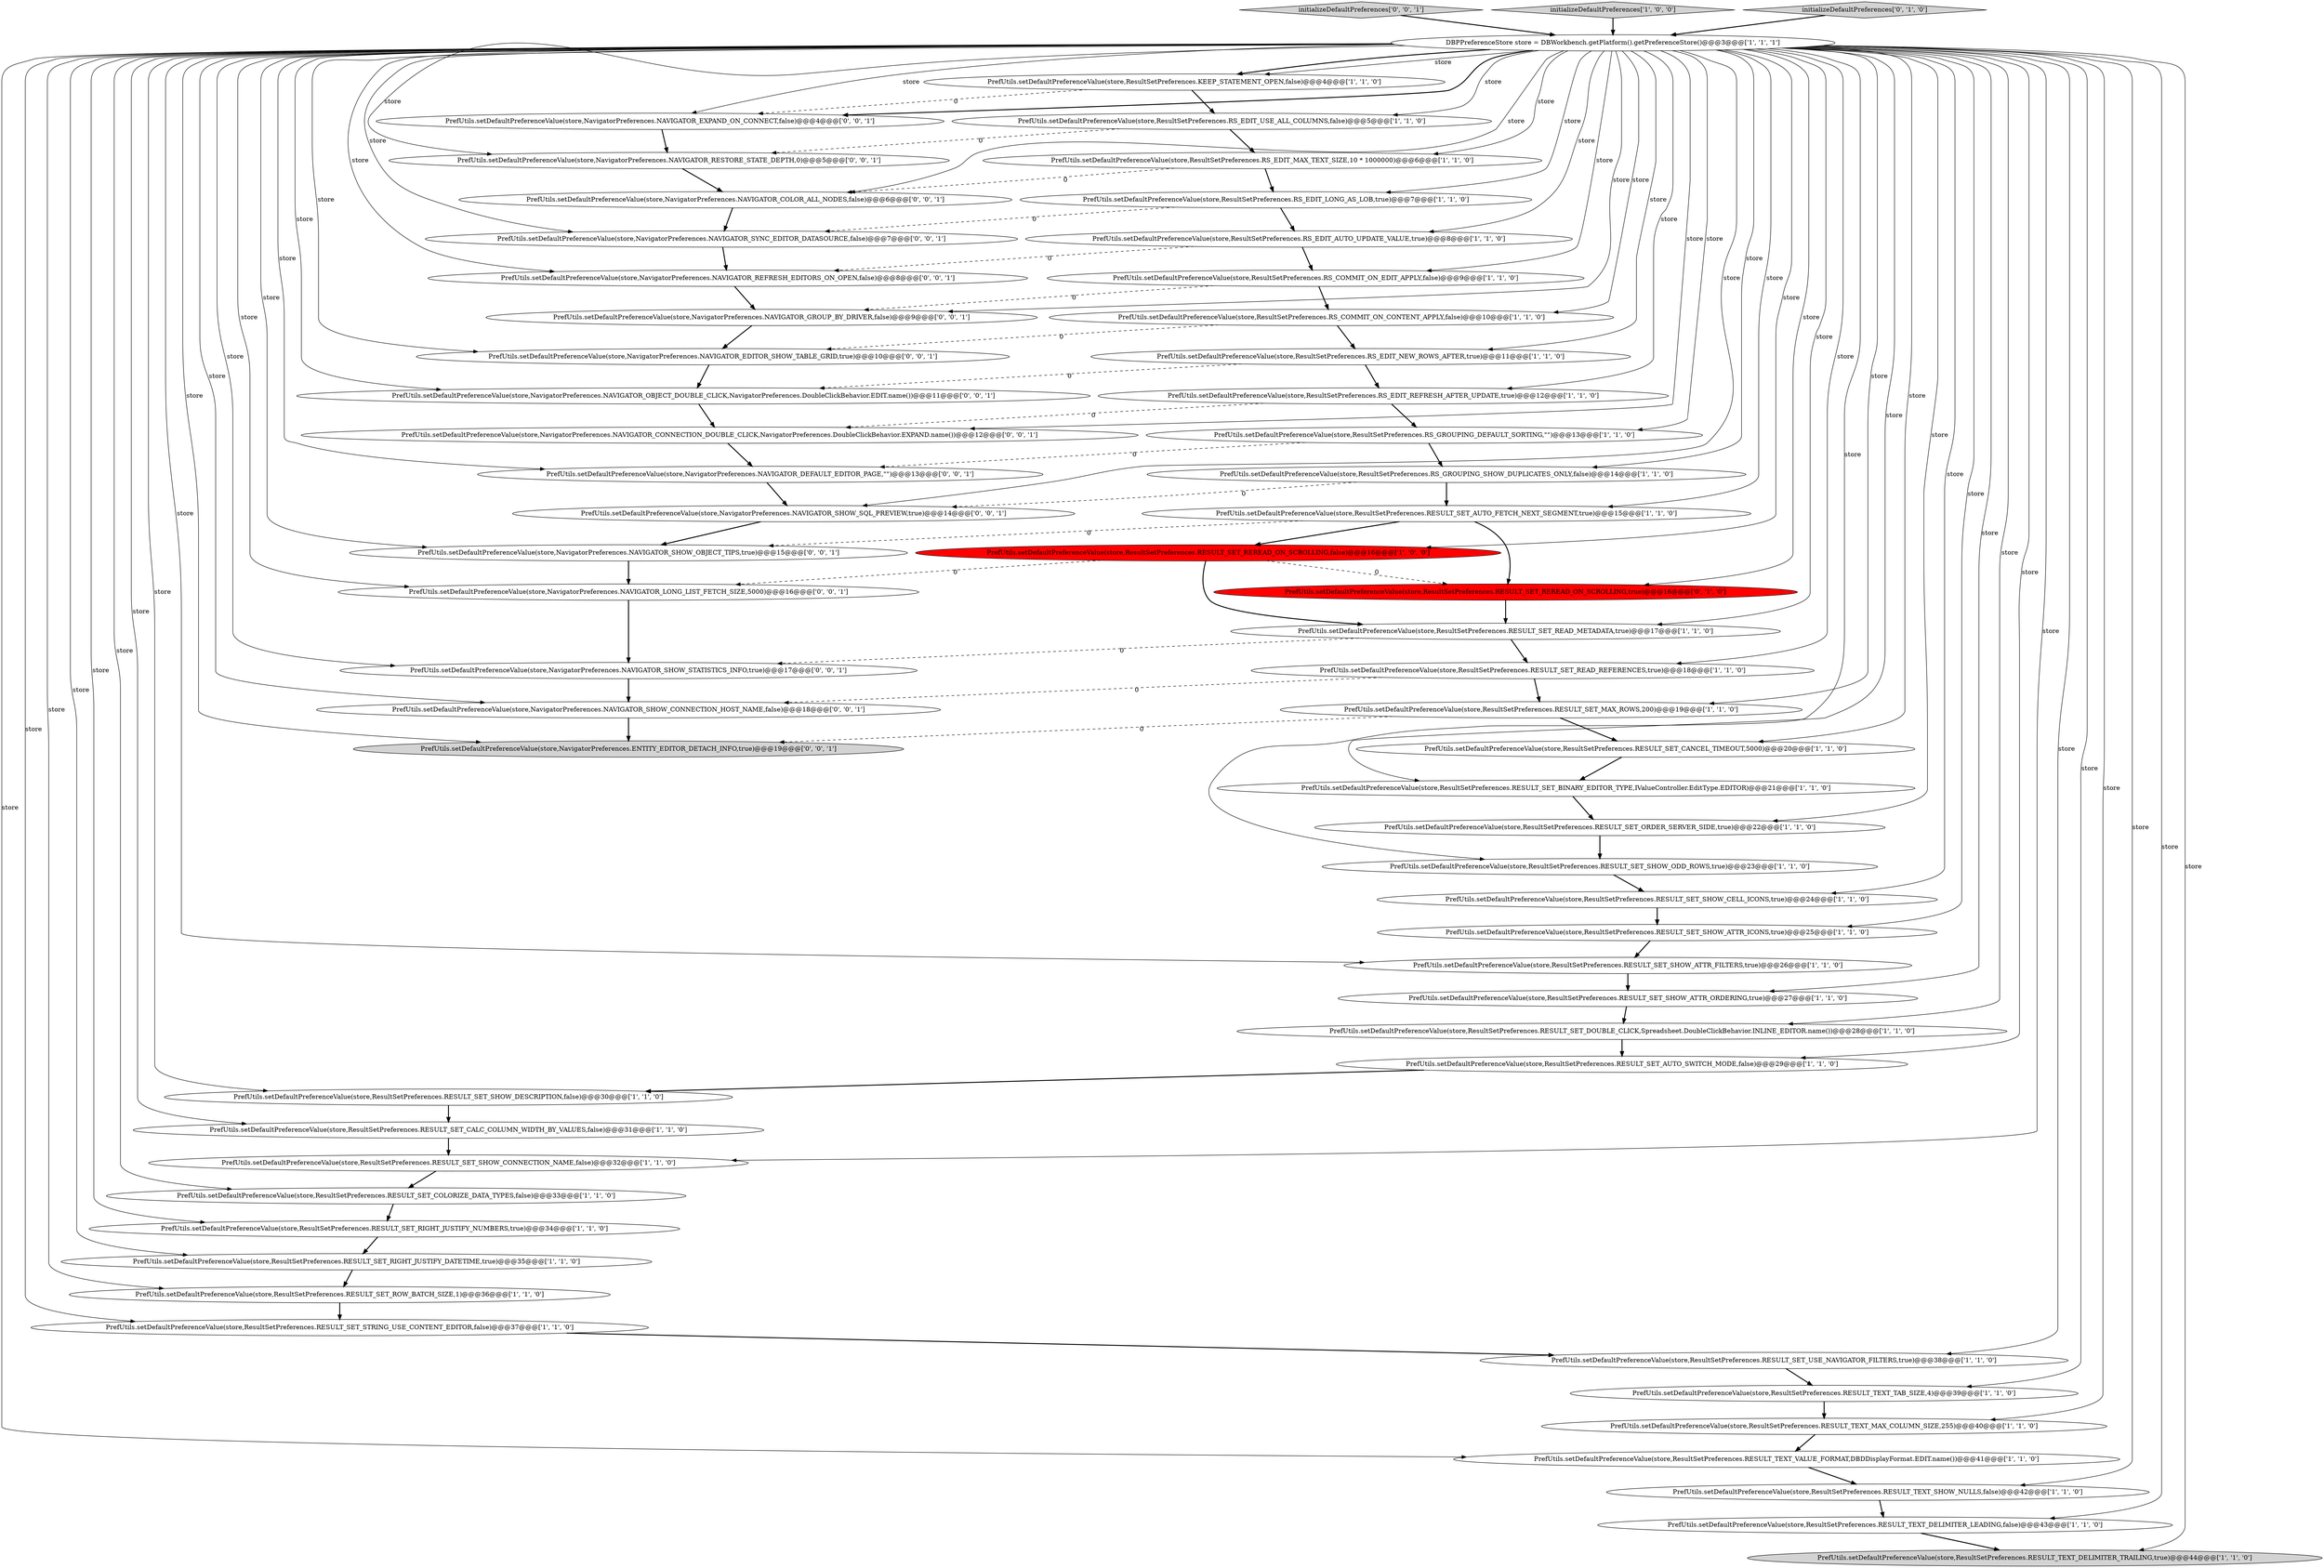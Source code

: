 digraph {
16 [style = filled, label = "PrefUtils.setDefaultPreferenceValue(store,ResultSetPreferences.RESULT_SET_STRING_USE_CONTENT_EDITOR,false)@@@37@@@['1', '1', '0']", fillcolor = white, shape = ellipse image = "AAA0AAABBB1BBB"];
6 [style = filled, label = "PrefUtils.setDefaultPreferenceValue(store,ResultSetPreferences.RESULT_TEXT_VALUE_FORMAT,DBDDisplayFormat.EDIT.name())@@@41@@@['1', '1', '0']", fillcolor = white, shape = ellipse image = "AAA0AAABBB1BBB"];
0 [style = filled, label = "PrefUtils.setDefaultPreferenceValue(store,ResultSetPreferences.RESULT_SET_SHOW_ATTR_ICONS,true)@@@25@@@['1', '1', '0']", fillcolor = white, shape = ellipse image = "AAA0AAABBB1BBB"];
9 [style = filled, label = "PrefUtils.setDefaultPreferenceValue(store,ResultSetPreferences.RESULT_SET_AUTO_FETCH_NEXT_SEGMENT,true)@@@15@@@['1', '1', '0']", fillcolor = white, shape = ellipse image = "AAA0AAABBB1BBB"];
34 [style = filled, label = "PrefUtils.setDefaultPreferenceValue(store,ResultSetPreferences.RS_EDIT_NEW_ROWS_AFTER,true)@@@11@@@['1', '1', '0']", fillcolor = white, shape = ellipse image = "AAA0AAABBB1BBB"];
40 [style = filled, label = "PrefUtils.setDefaultPreferenceValue(store,ResultSetPreferences.RS_EDIT_REFRESH_AFTER_UPDATE,true)@@@12@@@['1', '1', '0']", fillcolor = white, shape = ellipse image = "AAA0AAABBB1BBB"];
49 [style = filled, label = "PrefUtils.setDefaultPreferenceValue(store,NavigatorPreferences.NAVIGATOR_EXPAND_ON_CONNECT,false)@@@4@@@['0', '0', '1']", fillcolor = white, shape = ellipse image = "AAA0AAABBB3BBB"];
39 [style = filled, label = "PrefUtils.setDefaultPreferenceValue(store,ResultSetPreferences.RESULT_SET_SHOW_CELL_ICONS,true)@@@24@@@['1', '1', '0']", fillcolor = white, shape = ellipse image = "AAA0AAABBB1BBB"];
35 [style = filled, label = "PrefUtils.setDefaultPreferenceValue(store,ResultSetPreferences.RESULT_SET_SHOW_ATTR_FILTERS,true)@@@26@@@['1', '1', '0']", fillcolor = white, shape = ellipse image = "AAA0AAABBB1BBB"];
36 [style = filled, label = "PrefUtils.setDefaultPreferenceValue(store,ResultSetPreferences.RESULT_SET_CANCEL_TIMEOUT,5000)@@@20@@@['1', '1', '0']", fillcolor = white, shape = ellipse image = "AAA0AAABBB1BBB"];
26 [style = filled, label = "PrefUtils.setDefaultPreferenceValue(store,ResultSetPreferences.RESULT_SET_SHOW_CONNECTION_NAME,false)@@@32@@@['1', '1', '0']", fillcolor = white, shape = ellipse image = "AAA0AAABBB1BBB"];
32 [style = filled, label = "PrefUtils.setDefaultPreferenceValue(store,ResultSetPreferences.RS_EDIT_AUTO_UPDATE_VALUE,true)@@@8@@@['1', '1', '0']", fillcolor = white, shape = ellipse image = "AAA0AAABBB1BBB"];
48 [style = filled, label = "initializeDefaultPreferences['0', '0', '1']", fillcolor = lightgray, shape = diamond image = "AAA0AAABBB3BBB"];
45 [style = filled, label = "PrefUtils.setDefaultPreferenceValue(store,NavigatorPreferences.NAVIGATOR_LONG_LIST_FETCH_SIZE,5000)@@@16@@@['0', '0', '1']", fillcolor = white, shape = ellipse image = "AAA0AAABBB3BBB"];
18 [style = filled, label = "PrefUtils.setDefaultPreferenceValue(store,ResultSetPreferences.RESULT_SET_BINARY_EDITOR_TYPE,IValueController.EditType.EDITOR)@@@21@@@['1', '1', '0']", fillcolor = white, shape = ellipse image = "AAA0AAABBB1BBB"];
31 [style = filled, label = "PrefUtils.setDefaultPreferenceValue(store,ResultSetPreferences.RS_EDIT_LONG_AS_LOB,true)@@@7@@@['1', '1', '0']", fillcolor = white, shape = ellipse image = "AAA0AAABBB1BBB"];
15 [style = filled, label = "PrefUtils.setDefaultPreferenceValue(store,ResultSetPreferences.RS_GROUPING_DEFAULT_SORTING,\"\")@@@13@@@['1', '1', '0']", fillcolor = white, shape = ellipse image = "AAA0AAABBB1BBB"];
51 [style = filled, label = "PrefUtils.setDefaultPreferenceValue(store,NavigatorPreferences.NAVIGATOR_OBJECT_DOUBLE_CLICK,NavigatorPreferences.DoubleClickBehavior.EDIT.name())@@@11@@@['0', '0', '1']", fillcolor = white, shape = ellipse image = "AAA0AAABBB3BBB"];
17 [style = filled, label = "PrefUtils.setDefaultPreferenceValue(store,ResultSetPreferences.RS_EDIT_USE_ALL_COLUMNS,false)@@@5@@@['1', '1', '0']", fillcolor = white, shape = ellipse image = "AAA0AAABBB1BBB"];
4 [style = filled, label = "PrefUtils.setDefaultPreferenceValue(store,ResultSetPreferences.RESULT_SET_MAX_ROWS,200)@@@19@@@['1', '1', '0']", fillcolor = white, shape = ellipse image = "AAA0AAABBB1BBB"];
60 [style = filled, label = "PrefUtils.setDefaultPreferenceValue(store,NavigatorPreferences.ENTITY_EDITOR_DETACH_INFO,true)@@@19@@@['0', '0', '1']", fillcolor = lightgray, shape = ellipse image = "AAA0AAABBB3BBB"];
11 [style = filled, label = "PrefUtils.setDefaultPreferenceValue(store,ResultSetPreferences.RESULT_SET_SHOW_ATTR_ORDERING,true)@@@27@@@['1', '1', '0']", fillcolor = white, shape = ellipse image = "AAA0AAABBB1BBB"];
23 [style = filled, label = "PrefUtils.setDefaultPreferenceValue(store,ResultSetPreferences.RESULT_SET_DOUBLE_CLICK,Spreadsheet.DoubleClickBehavior.INLINE_EDITOR.name())@@@28@@@['1', '1', '0']", fillcolor = white, shape = ellipse image = "AAA0AAABBB1BBB"];
30 [style = filled, label = "PrefUtils.setDefaultPreferenceValue(store,ResultSetPreferences.RESULT_TEXT_DELIMITER_LEADING,false)@@@43@@@['1', '1', '0']", fillcolor = white, shape = ellipse image = "AAA0AAABBB1BBB"];
1 [style = filled, label = "initializeDefaultPreferences['1', '0', '0']", fillcolor = lightgray, shape = diamond image = "AAA0AAABBB1BBB"];
3 [style = filled, label = "PrefUtils.setDefaultPreferenceValue(store,ResultSetPreferences.RESULT_SET_USE_NAVIGATOR_FILTERS,true)@@@38@@@['1', '1', '0']", fillcolor = white, shape = ellipse image = "AAA0AAABBB1BBB"];
57 [style = filled, label = "PrefUtils.setDefaultPreferenceValue(store,NavigatorPreferences.NAVIGATOR_CONNECTION_DOUBLE_CLICK,NavigatorPreferences.DoubleClickBehavior.EXPAND.name())@@@12@@@['0', '0', '1']", fillcolor = white, shape = ellipse image = "AAA0AAABBB3BBB"];
52 [style = filled, label = "PrefUtils.setDefaultPreferenceValue(store,NavigatorPreferences.NAVIGATOR_DEFAULT_EDITOR_PAGE,\"\")@@@13@@@['0', '0', '1']", fillcolor = white, shape = ellipse image = "AAA0AAABBB3BBB"];
55 [style = filled, label = "PrefUtils.setDefaultPreferenceValue(store,NavigatorPreferences.NAVIGATOR_GROUP_BY_DRIVER,false)@@@9@@@['0', '0', '1']", fillcolor = white, shape = ellipse image = "AAA0AAABBB3BBB"];
24 [style = filled, label = "PrefUtils.setDefaultPreferenceValue(store,ResultSetPreferences.RESULT_SET_SHOW_ODD_ROWS,true)@@@23@@@['1', '1', '0']", fillcolor = white, shape = ellipse image = "AAA0AAABBB1BBB"];
22 [style = filled, label = "DBPPreferenceStore store = DBWorkbench.getPlatform().getPreferenceStore()@@@3@@@['1', '1', '1']", fillcolor = white, shape = ellipse image = "AAA0AAABBB1BBB"];
7 [style = filled, label = "PrefUtils.setDefaultPreferenceValue(store,ResultSetPreferences.RESULT_SET_REREAD_ON_SCROLLING,false)@@@16@@@['1', '0', '0']", fillcolor = red, shape = ellipse image = "AAA1AAABBB1BBB"];
54 [style = filled, label = "PrefUtils.setDefaultPreferenceValue(store,NavigatorPreferences.NAVIGATOR_SHOW_STATISTICS_INFO,true)@@@17@@@['0', '0', '1']", fillcolor = white, shape = ellipse image = "AAA0AAABBB3BBB"];
42 [style = filled, label = "PrefUtils.setDefaultPreferenceValue(store,ResultSetPreferences.RESULT_SET_COLORIZE_DATA_TYPES,false)@@@33@@@['1', '1', '0']", fillcolor = white, shape = ellipse image = "AAA0AAABBB1BBB"];
59 [style = filled, label = "PrefUtils.setDefaultPreferenceValue(store,NavigatorPreferences.NAVIGATOR_COLOR_ALL_NODES,false)@@@6@@@['0', '0', '1']", fillcolor = white, shape = ellipse image = "AAA0AAABBB3BBB"];
43 [style = filled, label = "initializeDefaultPreferences['0', '1', '0']", fillcolor = lightgray, shape = diamond image = "AAA0AAABBB2BBB"];
21 [style = filled, label = "PrefUtils.setDefaultPreferenceValue(store,ResultSetPreferences.RESULT_SET_READ_METADATA,true)@@@17@@@['1', '1', '0']", fillcolor = white, shape = ellipse image = "AAA0AAABBB1BBB"];
58 [style = filled, label = "PrefUtils.setDefaultPreferenceValue(store,NavigatorPreferences.NAVIGATOR_RESTORE_STATE_DEPTH,0)@@@5@@@['0', '0', '1']", fillcolor = white, shape = ellipse image = "AAA0AAABBB3BBB"];
44 [style = filled, label = "PrefUtils.setDefaultPreferenceValue(store,ResultSetPreferences.RESULT_SET_REREAD_ON_SCROLLING,true)@@@16@@@['0', '1', '0']", fillcolor = red, shape = ellipse image = "AAA1AAABBB2BBB"];
56 [style = filled, label = "PrefUtils.setDefaultPreferenceValue(store,NavigatorPreferences.NAVIGATOR_EDITOR_SHOW_TABLE_GRID,true)@@@10@@@['0', '0', '1']", fillcolor = white, shape = ellipse image = "AAA0AAABBB3BBB"];
27 [style = filled, label = "PrefUtils.setDefaultPreferenceValue(store,ResultSetPreferences.RESULT_TEXT_SHOW_NULLS,false)@@@42@@@['1', '1', '0']", fillcolor = white, shape = ellipse image = "AAA0AAABBB1BBB"];
19 [style = filled, label = "PrefUtils.setDefaultPreferenceValue(store,ResultSetPreferences.RESULT_SET_SHOW_DESCRIPTION,false)@@@30@@@['1', '1', '0']", fillcolor = white, shape = ellipse image = "AAA0AAABBB1BBB"];
28 [style = filled, label = "PrefUtils.setDefaultPreferenceValue(store,ResultSetPreferences.RS_GROUPING_SHOW_DUPLICATES_ONLY,false)@@@14@@@['1', '1', '0']", fillcolor = white, shape = ellipse image = "AAA0AAABBB1BBB"];
41 [style = filled, label = "PrefUtils.setDefaultPreferenceValue(store,ResultSetPreferences.RESULT_SET_READ_REFERENCES,true)@@@18@@@['1', '1', '0']", fillcolor = white, shape = ellipse image = "AAA0AAABBB1BBB"];
61 [style = filled, label = "PrefUtils.setDefaultPreferenceValue(store,NavigatorPreferences.NAVIGATOR_SHOW_SQL_PREVIEW,true)@@@14@@@['0', '0', '1']", fillcolor = white, shape = ellipse image = "AAA0AAABBB3BBB"];
8 [style = filled, label = "PrefUtils.setDefaultPreferenceValue(store,ResultSetPreferences.KEEP_STATEMENT_OPEN,false)@@@4@@@['1', '1', '0']", fillcolor = white, shape = ellipse image = "AAA0AAABBB1BBB"];
25 [style = filled, label = "PrefUtils.setDefaultPreferenceValue(store,ResultSetPreferences.RESULT_SET_CALC_COLUMN_WIDTH_BY_VALUES,false)@@@31@@@['1', '1', '0']", fillcolor = white, shape = ellipse image = "AAA0AAABBB1BBB"];
53 [style = filled, label = "PrefUtils.setDefaultPreferenceValue(store,NavigatorPreferences.NAVIGATOR_SHOW_OBJECT_TIPS,true)@@@15@@@['0', '0', '1']", fillcolor = white, shape = ellipse image = "AAA0AAABBB3BBB"];
2 [style = filled, label = "PrefUtils.setDefaultPreferenceValue(store,ResultSetPreferences.RS_COMMIT_ON_CONTENT_APPLY,false)@@@10@@@['1', '1', '0']", fillcolor = white, shape = ellipse image = "AAA0AAABBB1BBB"];
29 [style = filled, label = "PrefUtils.setDefaultPreferenceValue(store,ResultSetPreferences.RESULT_SET_ROW_BATCH_SIZE,1)@@@36@@@['1', '1', '0']", fillcolor = white, shape = ellipse image = "AAA0AAABBB1BBB"];
5 [style = filled, label = "PrefUtils.setDefaultPreferenceValue(store,ResultSetPreferences.RESULT_SET_RIGHT_JUSTIFY_DATETIME,true)@@@35@@@['1', '1', '0']", fillcolor = white, shape = ellipse image = "AAA0AAABBB1BBB"];
47 [style = filled, label = "PrefUtils.setDefaultPreferenceValue(store,NavigatorPreferences.NAVIGATOR_REFRESH_EDITORS_ON_OPEN,false)@@@8@@@['0', '0', '1']", fillcolor = white, shape = ellipse image = "AAA0AAABBB3BBB"];
50 [style = filled, label = "PrefUtils.setDefaultPreferenceValue(store,NavigatorPreferences.NAVIGATOR_SYNC_EDITOR_DATASOURCE,false)@@@7@@@['0', '0', '1']", fillcolor = white, shape = ellipse image = "AAA0AAABBB3BBB"];
12 [style = filled, label = "PrefUtils.setDefaultPreferenceValue(store,ResultSetPreferences.RESULT_TEXT_TAB_SIZE,4)@@@39@@@['1', '1', '0']", fillcolor = white, shape = ellipse image = "AAA0AAABBB1BBB"];
14 [style = filled, label = "PrefUtils.setDefaultPreferenceValue(store,ResultSetPreferences.RS_COMMIT_ON_EDIT_APPLY,false)@@@9@@@['1', '1', '0']", fillcolor = white, shape = ellipse image = "AAA0AAABBB1BBB"];
20 [style = filled, label = "PrefUtils.setDefaultPreferenceValue(store,ResultSetPreferences.RS_EDIT_MAX_TEXT_SIZE,10 * 1000000)@@@6@@@['1', '1', '0']", fillcolor = white, shape = ellipse image = "AAA0AAABBB1BBB"];
33 [style = filled, label = "PrefUtils.setDefaultPreferenceValue(store,ResultSetPreferences.RESULT_SET_AUTO_SWITCH_MODE,false)@@@29@@@['1', '1', '0']", fillcolor = white, shape = ellipse image = "AAA0AAABBB1BBB"];
13 [style = filled, label = "PrefUtils.setDefaultPreferenceValue(store,ResultSetPreferences.RESULT_TEXT_MAX_COLUMN_SIZE,255)@@@40@@@['1', '1', '0']", fillcolor = white, shape = ellipse image = "AAA0AAABBB1BBB"];
10 [style = filled, label = "PrefUtils.setDefaultPreferenceValue(store,ResultSetPreferences.RESULT_SET_ORDER_SERVER_SIDE,true)@@@22@@@['1', '1', '0']", fillcolor = white, shape = ellipse image = "AAA0AAABBB1BBB"];
37 [style = filled, label = "PrefUtils.setDefaultPreferenceValue(store,ResultSetPreferences.RESULT_SET_RIGHT_JUSTIFY_NUMBERS,true)@@@34@@@['1', '1', '0']", fillcolor = white, shape = ellipse image = "AAA0AAABBB1BBB"];
46 [style = filled, label = "PrefUtils.setDefaultPreferenceValue(store,NavigatorPreferences.NAVIGATOR_SHOW_CONNECTION_HOST_NAME,false)@@@18@@@['0', '0', '1']", fillcolor = white, shape = ellipse image = "AAA0AAABBB3BBB"];
38 [style = filled, label = "PrefUtils.setDefaultPreferenceValue(store,ResultSetPreferences.RESULT_TEXT_DELIMITER_TRAILING,true)@@@44@@@['1', '1', '0']", fillcolor = lightgray, shape = ellipse image = "AAA0AAABBB1BBB"];
32->47 [style = dashed, label="0"];
22->8 [style = solid, label="store"];
10->24 [style = bold, label=""];
22->24 [style = solid, label="store"];
24->39 [style = bold, label=""];
40->15 [style = bold, label=""];
28->9 [style = bold, label=""];
9->7 [style = bold, label=""];
22->27 [style = solid, label="store"];
22->8 [style = bold, label=""];
37->5 [style = bold, label=""];
22->33 [style = solid, label="store"];
22->15 [style = solid, label="store"];
23->33 [style = bold, label=""];
22->49 [style = solid, label="store"];
22->40 [style = solid, label="store"];
22->11 [style = solid, label="store"];
22->19 [style = solid, label="store"];
36->18 [style = bold, label=""];
15->52 [style = dashed, label="0"];
58->59 [style = bold, label=""];
4->36 [style = bold, label=""];
7->44 [style = dashed, label="0"];
22->36 [style = solid, label="store"];
22->60 [style = solid, label="store"];
22->7 [style = solid, label="store"];
17->20 [style = bold, label=""];
5->29 [style = bold, label=""];
16->3 [style = bold, label=""];
26->42 [style = bold, label=""];
44->21 [style = bold, label=""];
22->20 [style = solid, label="store"];
49->58 [style = bold, label=""];
22->29 [style = solid, label="store"];
54->46 [style = bold, label=""];
22->21 [style = solid, label="store"];
27->30 [style = bold, label=""];
34->51 [style = dashed, label="0"];
2->34 [style = bold, label=""];
21->41 [style = bold, label=""];
22->54 [style = solid, label="store"];
41->4 [style = bold, label=""];
22->44 [style = solid, label="store"];
2->56 [style = dashed, label="0"];
22->41 [style = solid, label="store"];
20->31 [style = bold, label=""];
41->46 [style = dashed, label="0"];
19->25 [style = bold, label=""];
22->49 [style = bold, label=""];
56->51 [style = bold, label=""];
46->60 [style = bold, label=""];
8->17 [style = bold, label=""];
22->26 [style = solid, label="store"];
22->61 [style = solid, label="store"];
22->32 [style = solid, label="store"];
9->44 [style = bold, label=""];
43->22 [style = bold, label=""];
25->26 [style = bold, label=""];
22->25 [style = solid, label="store"];
29->16 [style = bold, label=""];
22->17 [style = solid, label="store"];
21->54 [style = dashed, label="0"];
22->14 [style = solid, label="store"];
59->50 [style = bold, label=""];
42->37 [style = bold, label=""];
22->55 [style = solid, label="store"];
22->9 [style = solid, label="store"];
22->39 [style = solid, label="store"];
34->40 [style = bold, label=""];
52->61 [style = bold, label=""];
20->59 [style = dashed, label="0"];
22->51 [style = solid, label="store"];
31->32 [style = bold, label=""];
22->2 [style = solid, label="store"];
22->5 [style = solid, label="store"];
32->14 [style = bold, label=""];
3->12 [style = bold, label=""];
22->57 [style = solid, label="store"];
22->45 [style = solid, label="store"];
22->37 [style = solid, label="store"];
22->50 [style = solid, label="store"];
22->47 [style = solid, label="store"];
12->13 [style = bold, label=""];
6->27 [style = bold, label=""];
18->10 [style = bold, label=""];
15->28 [style = bold, label=""];
40->57 [style = dashed, label="0"];
7->45 [style = dashed, label="0"];
22->38 [style = solid, label="store"];
14->55 [style = dashed, label="0"];
14->2 [style = bold, label=""];
51->57 [style = bold, label=""];
33->19 [style = bold, label=""];
13->6 [style = bold, label=""];
22->35 [style = solid, label="store"];
28->61 [style = dashed, label="0"];
22->59 [style = solid, label="store"];
30->38 [style = bold, label=""];
22->13 [style = solid, label="store"];
22->52 [style = solid, label="store"];
17->58 [style = dashed, label="0"];
22->3 [style = solid, label="store"];
22->0 [style = solid, label="store"];
31->50 [style = dashed, label="0"];
22->42 [style = solid, label="store"];
22->34 [style = solid, label="store"];
22->16 [style = solid, label="store"];
48->22 [style = bold, label=""];
22->28 [style = solid, label="store"];
22->31 [style = solid, label="store"];
22->58 [style = solid, label="store"];
55->56 [style = bold, label=""];
1->22 [style = bold, label=""];
57->52 [style = bold, label=""];
22->12 [style = solid, label="store"];
22->6 [style = solid, label="store"];
45->54 [style = bold, label=""];
22->56 [style = solid, label="store"];
22->53 [style = solid, label="store"];
22->4 [style = solid, label="store"];
61->53 [style = bold, label=""];
39->0 [style = bold, label=""];
47->55 [style = bold, label=""];
4->60 [style = dashed, label="0"];
50->47 [style = bold, label=""];
22->23 [style = solid, label="store"];
0->35 [style = bold, label=""];
7->21 [style = bold, label=""];
22->18 [style = solid, label="store"];
22->30 [style = solid, label="store"];
22->46 [style = solid, label="store"];
9->53 [style = dashed, label="0"];
22->10 [style = solid, label="store"];
11->23 [style = bold, label=""];
53->45 [style = bold, label=""];
8->49 [style = dashed, label="0"];
35->11 [style = bold, label=""];
}
